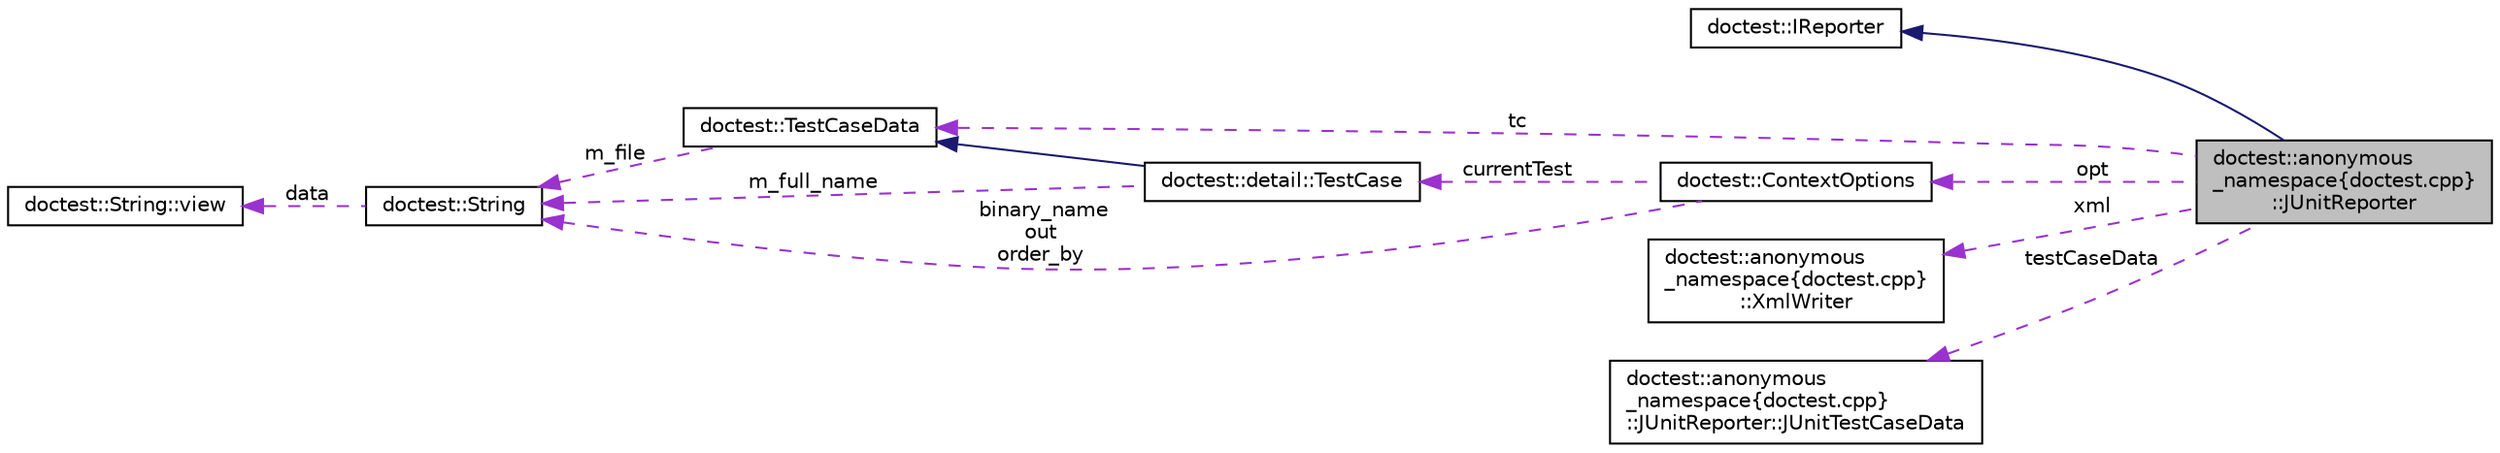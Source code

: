 digraph "doctest::anonymous_namespace{doctest.cpp}::JUnitReporter"
{
 // LATEX_PDF_SIZE
  edge [fontname="Helvetica",fontsize="10",labelfontname="Helvetica",labelfontsize="10"];
  node [fontname="Helvetica",fontsize="10",shape=record];
  rankdir="LR";
  Node1 [label="doctest::anonymous\l_namespace\{doctest.cpp\}\l::JUnitReporter",height=0.2,width=0.4,color="black", fillcolor="grey75", style="filled", fontcolor="black",tooltip=" "];
  Node2 -> Node1 [dir="back",color="midnightblue",fontsize="10",style="solid",fontname="Helvetica"];
  Node2 [label="doctest::IReporter",height=0.2,width=0.4,color="black", fillcolor="white", style="filled",URL="$structdoctest_1_1_i_reporter.html",tooltip=" "];
  Node3 -> Node1 [dir="back",color="darkorchid3",fontsize="10",style="dashed",label=" tc" ,fontname="Helvetica"];
  Node3 [label="doctest::TestCaseData",height=0.2,width=0.4,color="black", fillcolor="white", style="filled",URL="$structdoctest_1_1_test_case_data.html",tooltip=" "];
  Node4 -> Node3 [dir="back",color="darkorchid3",fontsize="10",style="dashed",label=" m_file" ,fontname="Helvetica"];
  Node4 [label="doctest::String",height=0.2,width=0.4,color="black", fillcolor="white", style="filled",URL="$classdoctest_1_1_string.html",tooltip=" "];
  Node5 -> Node4 [dir="back",color="darkorchid3",fontsize="10",style="dashed",label=" data" ,fontname="Helvetica"];
  Node5 [label="doctest::String::view",height=0.2,width=0.4,color="black", fillcolor="white", style="filled",URL="$structdoctest_1_1_string_1_1view.html",tooltip="OCLINT avoid private static members."];
  Node6 -> Node1 [dir="back",color="darkorchid3",fontsize="10",style="dashed",label=" opt" ,fontname="Helvetica"];
  Node6 [label="doctest::ContextOptions",height=0.2,width=0.4,color="black", fillcolor="white", style="filled",URL="$structdoctest_1_1_context_options.html",tooltip="OCLINT too many fields."];
  Node4 -> Node6 [dir="back",color="darkorchid3",fontsize="10",style="dashed",label=" binary_name\nout\norder_by" ,fontname="Helvetica"];
  Node7 -> Node6 [dir="back",color="darkorchid3",fontsize="10",style="dashed",label=" currentTest" ,fontname="Helvetica"];
  Node7 [label="doctest::detail::TestCase",height=0.2,width=0.4,color="black", fillcolor="white", style="filled",URL="$structdoctest_1_1detail_1_1_test_case.html",tooltip=" "];
  Node3 -> Node7 [dir="back",color="midnightblue",fontsize="10",style="solid",fontname="Helvetica"];
  Node4 -> Node7 [dir="back",color="darkorchid3",fontsize="10",style="dashed",label=" m_full_name" ,fontname="Helvetica"];
  Node8 -> Node1 [dir="back",color="darkorchid3",fontsize="10",style="dashed",label=" xml" ,fontname="Helvetica"];
  Node8 [label="doctest::anonymous\l_namespace\{doctest.cpp\}\l::XmlWriter",height=0.2,width=0.4,color="black", fillcolor="white", style="filled",URL="$classdoctest_1_1anonymous__namespace_02doctest_8cpp_03_1_1_xml_writer.html",tooltip=" "];
  Node9 -> Node1 [dir="back",color="darkorchid3",fontsize="10",style="dashed",label=" testCaseData" ,fontname="Helvetica"];
  Node9 [label="doctest::anonymous\l_namespace\{doctest.cpp\}\l::JUnitReporter::JUnitTestCaseData",height=0.2,width=0.4,color="black", fillcolor="white", style="filled",URL="$structdoctest_1_1anonymous__namespace_02doctest_8cpp_03_1_1_j_unit_reporter_1_1_j_unit_test_case_data.html",tooltip=" "];
}
